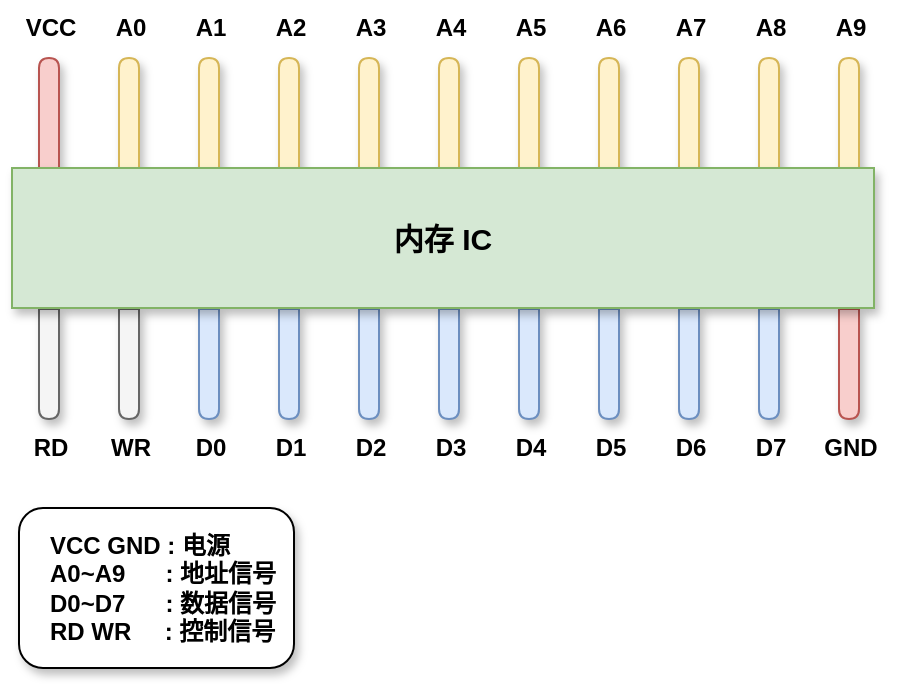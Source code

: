 <mxfile version="14.1.5" type="device"><diagram id="8DEhN0fLM4nAGA-10eyG" name="第 1 页"><mxGraphModel dx="749" dy="666" grid="1" gridSize="10" guides="1" tooltips="1" connect="1" arrows="1" fold="1" page="1" pageScale="1" pageWidth="827" pageHeight="1169" math="0" shadow="0"><root><mxCell id="0"/><mxCell id="1" parent="0"/><mxCell id="I1AymRNiyK1BnR4SQcGp-3" value="" style="shape=delay;whiteSpace=wrap;html=1;fontSize=15;rotation=-90;fillColor=#f8cecc;strokeColor=#b85450;shadow=1;" vertex="1" parent="1"><mxGeometry x="190" y="237.5" width="55" height="10" as="geometry"/></mxCell><mxCell id="I1AymRNiyK1BnR4SQcGp-4" value="" style="shape=delay;whiteSpace=wrap;html=1;fontSize=15;rotation=-90;fillColor=#fff2cc;strokeColor=#d6b656;shadow=1;" vertex="1" parent="1"><mxGeometry x="230" y="237.5" width="55" height="10" as="geometry"/></mxCell><mxCell id="I1AymRNiyK1BnR4SQcGp-6" value="" style="shape=delay;whiteSpace=wrap;html=1;fontSize=15;rotation=-90;fillColor=#fff2cc;strokeColor=#d6b656;shadow=1;" vertex="1" parent="1"><mxGeometry x="270" y="237.5" width="55" height="10" as="geometry"/></mxCell><mxCell id="I1AymRNiyK1BnR4SQcGp-7" value="" style="shape=delay;whiteSpace=wrap;html=1;fontSize=15;rotation=-90;fillColor=#fff2cc;strokeColor=#d6b656;shadow=1;" vertex="1" parent="1"><mxGeometry x="310" y="237.5" width="55" height="10" as="geometry"/></mxCell><mxCell id="I1AymRNiyK1BnR4SQcGp-9" value="" style="shape=delay;whiteSpace=wrap;html=1;fontSize=15;rotation=-90;fillColor=#fff2cc;strokeColor=#d6b656;shadow=1;" vertex="1" parent="1"><mxGeometry x="350" y="237.5" width="55" height="10" as="geometry"/></mxCell><mxCell id="I1AymRNiyK1BnR4SQcGp-10" value="" style="shape=delay;whiteSpace=wrap;html=1;fontSize=15;rotation=-90;fillColor=#fff2cc;strokeColor=#d6b656;shadow=1;" vertex="1" parent="1"><mxGeometry x="390" y="237.5" width="55" height="10" as="geometry"/></mxCell><mxCell id="I1AymRNiyK1BnR4SQcGp-11" value="" style="shape=delay;whiteSpace=wrap;html=1;fontSize=15;rotation=-90;fillColor=#fff2cc;strokeColor=#d6b656;shadow=1;" vertex="1" parent="1"><mxGeometry x="430" y="237.5" width="55" height="10" as="geometry"/></mxCell><mxCell id="I1AymRNiyK1BnR4SQcGp-12" value="" style="shape=delay;whiteSpace=wrap;html=1;fontSize=15;rotation=-90;fillColor=#fff2cc;strokeColor=#d6b656;shadow=1;" vertex="1" parent="1"><mxGeometry x="470" y="237.5" width="55" height="10" as="geometry"/></mxCell><mxCell id="I1AymRNiyK1BnR4SQcGp-13" value="" style="shape=delay;whiteSpace=wrap;html=1;fontSize=15;rotation=-90;fillColor=#fff2cc;strokeColor=#d6b656;shadow=1;" vertex="1" parent="1"><mxGeometry x="510" y="237.5" width="55" height="10" as="geometry"/></mxCell><mxCell id="I1AymRNiyK1BnR4SQcGp-14" value="" style="shape=delay;whiteSpace=wrap;html=1;fontSize=15;rotation=-90;fillColor=#fff2cc;strokeColor=#d6b656;shadow=1;" vertex="1" parent="1"><mxGeometry x="550" y="237.5" width="55" height="10" as="geometry"/></mxCell><mxCell id="I1AymRNiyK1BnR4SQcGp-15" value="" style="shape=delay;whiteSpace=wrap;html=1;fontSize=15;rotation=-90;direction=west;shadow=1;fillColor=#f5f5f5;strokeColor=#666666;fontColor=#333333;" vertex="1" parent="1"><mxGeometry x="190" y="363" width="55" height="10" as="geometry"/></mxCell><mxCell id="I1AymRNiyK1BnR4SQcGp-16" value="" style="shape=delay;whiteSpace=wrap;html=1;fontSize=15;rotation=-90;direction=west;shadow=1;fillColor=#f5f5f5;strokeColor=#666666;fontColor=#333333;" vertex="1" parent="1"><mxGeometry x="230" y="363" width="55" height="10" as="geometry"/></mxCell><mxCell id="I1AymRNiyK1BnR4SQcGp-17" value="" style="shape=delay;whiteSpace=wrap;html=1;fontSize=15;rotation=-90;direction=west;shadow=1;fillColor=#dae8fc;strokeColor=#6c8ebf;" vertex="1" parent="1"><mxGeometry x="270" y="363" width="55" height="10" as="geometry"/></mxCell><mxCell id="I1AymRNiyK1BnR4SQcGp-18" value="" style="shape=delay;whiteSpace=wrap;html=1;fontSize=15;rotation=-90;direction=west;shadow=1;fillColor=#dae8fc;strokeColor=#6c8ebf;" vertex="1" parent="1"><mxGeometry x="310" y="363" width="55" height="10" as="geometry"/></mxCell><mxCell id="I1AymRNiyK1BnR4SQcGp-19" value="" style="shape=delay;whiteSpace=wrap;html=1;fontSize=15;rotation=-90;direction=west;shadow=1;fillColor=#dae8fc;strokeColor=#6c8ebf;" vertex="1" parent="1"><mxGeometry x="350" y="363" width="55" height="10" as="geometry"/></mxCell><mxCell id="I1AymRNiyK1BnR4SQcGp-20" value="" style="shape=delay;whiteSpace=wrap;html=1;fontSize=15;rotation=-90;direction=west;shadow=1;fillColor=#dae8fc;strokeColor=#6c8ebf;" vertex="1" parent="1"><mxGeometry x="390" y="363" width="55" height="10" as="geometry"/></mxCell><mxCell id="I1AymRNiyK1BnR4SQcGp-21" value="" style="shape=delay;whiteSpace=wrap;html=1;fontSize=15;rotation=-90;direction=west;shadow=1;fillColor=#dae8fc;strokeColor=#6c8ebf;" vertex="1" parent="1"><mxGeometry x="430" y="363" width="55" height="10" as="geometry"/></mxCell><mxCell id="I1AymRNiyK1BnR4SQcGp-22" value="" style="shape=delay;whiteSpace=wrap;html=1;fontSize=15;rotation=-90;direction=west;shadow=1;fillColor=#dae8fc;strokeColor=#6c8ebf;" vertex="1" parent="1"><mxGeometry x="470" y="363" width="55" height="10" as="geometry"/></mxCell><mxCell id="I1AymRNiyK1BnR4SQcGp-23" value="" style="shape=delay;whiteSpace=wrap;html=1;fontSize=15;rotation=-90;direction=west;shadow=1;fillColor=#dae8fc;strokeColor=#6c8ebf;" vertex="1" parent="1"><mxGeometry x="510" y="363" width="55" height="10" as="geometry"/></mxCell><mxCell id="I1AymRNiyK1BnR4SQcGp-24" value="" style="shape=delay;whiteSpace=wrap;html=1;fontSize=15;rotation=-90;direction=west;shadow=1;fillColor=#dae8fc;strokeColor=#6c8ebf;" vertex="1" parent="1"><mxGeometry x="550" y="363" width="55" height="10" as="geometry"/></mxCell><mxCell id="I1AymRNiyK1BnR4SQcGp-25" value="VCC" style="text;html=1;align=center;verticalAlign=middle;resizable=0;points=[];autosize=1;fontSize=12;fontStyle=1;shadow=1;" vertex="1" parent="1"><mxGeometry x="197.5" y="190" width="40" height="20" as="geometry"/></mxCell><mxCell id="I1AymRNiyK1BnR4SQcGp-26" value="A0" style="text;html=1;align=center;verticalAlign=middle;resizable=0;points=[];autosize=1;fontSize=12;fontStyle=1;shadow=1;" vertex="1" parent="1"><mxGeometry x="242.5" y="190" width="30" height="20" as="geometry"/></mxCell><mxCell id="I1AymRNiyK1BnR4SQcGp-27" value="A1" style="text;html=1;align=center;verticalAlign=middle;resizable=0;points=[];autosize=1;fontSize=12;fontStyle=1;shadow=1;" vertex="1" parent="1"><mxGeometry x="282.5" y="190" width="30" height="20" as="geometry"/></mxCell><mxCell id="I1AymRNiyK1BnR4SQcGp-28" value="A2" style="text;html=1;align=center;verticalAlign=middle;resizable=0;points=[];autosize=1;fontSize=12;fontStyle=1;shadow=1;" vertex="1" parent="1"><mxGeometry x="322.5" y="190" width="30" height="20" as="geometry"/></mxCell><mxCell id="I1AymRNiyK1BnR4SQcGp-29" value="A3" style="text;html=1;align=center;verticalAlign=middle;resizable=0;points=[];autosize=1;fontSize=12;fontStyle=1;shadow=1;" vertex="1" parent="1"><mxGeometry x="362.5" y="190" width="30" height="20" as="geometry"/></mxCell><mxCell id="I1AymRNiyK1BnR4SQcGp-30" value="A4" style="text;html=1;align=center;verticalAlign=middle;resizable=0;points=[];autosize=1;fontSize=12;fontStyle=1;shadow=1;" vertex="1" parent="1"><mxGeometry x="402.5" y="190" width="30" height="20" as="geometry"/></mxCell><mxCell id="I1AymRNiyK1BnR4SQcGp-31" value="A5" style="text;html=1;align=center;verticalAlign=middle;resizable=0;points=[];autosize=1;fontSize=12;fontStyle=1;shadow=1;" vertex="1" parent="1"><mxGeometry x="442.5" y="190" width="30" height="20" as="geometry"/></mxCell><mxCell id="I1AymRNiyK1BnR4SQcGp-32" value="A6" style="text;html=1;align=center;verticalAlign=middle;resizable=0;points=[];autosize=1;fontSize=12;fontStyle=1;shadow=1;" vertex="1" parent="1"><mxGeometry x="482.5" y="190" width="30" height="20" as="geometry"/></mxCell><mxCell id="I1AymRNiyK1BnR4SQcGp-33" value="A7" style="text;html=1;align=center;verticalAlign=middle;resizable=0;points=[];autosize=1;fontSize=12;fontStyle=1;shadow=1;" vertex="1" parent="1"><mxGeometry x="522.5" y="190" width="30" height="20" as="geometry"/></mxCell><mxCell id="I1AymRNiyK1BnR4SQcGp-34" value="A8" style="text;html=1;align=center;verticalAlign=middle;resizable=0;points=[];autosize=1;fontSize=12;fontStyle=1;shadow=1;" vertex="1" parent="1"><mxGeometry x="562.5" y="190" width="30" height="20" as="geometry"/></mxCell><mxCell id="I1AymRNiyK1BnR4SQcGp-35" value="" style="shape=delay;whiteSpace=wrap;html=1;fontSize=15;rotation=-90;fillColor=#fff2cc;strokeColor=#d6b656;shadow=1;" vertex="1" parent="1"><mxGeometry x="590" y="237.5" width="55" height="10" as="geometry"/></mxCell><mxCell id="I1AymRNiyK1BnR4SQcGp-36" value="A9" style="text;html=1;align=center;verticalAlign=middle;resizable=0;points=[];autosize=1;fontSize=12;fontStyle=1;shadow=1;" vertex="1" parent="1"><mxGeometry x="602.5" y="190" width="30" height="20" as="geometry"/></mxCell><mxCell id="I1AymRNiyK1BnR4SQcGp-37" value="" style="shape=delay;whiteSpace=wrap;html=1;fontSize=15;rotation=-90;direction=west;shadow=1;fillColor=#f8cecc;strokeColor=#b85450;" vertex="1" parent="1"><mxGeometry x="590" y="363" width="55" height="10" as="geometry"/></mxCell><mxCell id="I1AymRNiyK1BnR4SQcGp-1" value="内存 IC" style="rounded=0;whiteSpace=wrap;html=1;fillColor=#d5e8d4;strokeColor=#82b366;fontStyle=1;fontSize=15;shadow=1;" vertex="1" parent="1"><mxGeometry x="199" y="270" width="431" height="70" as="geometry"/></mxCell><mxCell id="I1AymRNiyK1BnR4SQcGp-40" value="GND" style="text;html=1;align=center;verticalAlign=middle;resizable=0;points=[];autosize=1;fontSize=12;fontStyle=1;shadow=1;" vertex="1" parent="1"><mxGeometry x="597.5" y="400" width="40" height="20" as="geometry"/></mxCell><mxCell id="I1AymRNiyK1BnR4SQcGp-41" value="D0" style="text;html=1;align=center;verticalAlign=middle;resizable=0;points=[];autosize=1;fontSize=12;fontStyle=1;shadow=1;" vertex="1" parent="1"><mxGeometry x="282.5" y="400" width="30" height="20" as="geometry"/></mxCell><mxCell id="I1AymRNiyK1BnR4SQcGp-42" value="D1" style="text;html=1;align=center;verticalAlign=middle;resizable=0;points=[];autosize=1;fontSize=12;fontStyle=1;shadow=1;" vertex="1" parent="1"><mxGeometry x="322.5" y="400" width="30" height="20" as="geometry"/></mxCell><mxCell id="I1AymRNiyK1BnR4SQcGp-43" value="D2" style="text;html=1;align=center;verticalAlign=middle;resizable=0;points=[];autosize=1;fontSize=12;fontStyle=1;shadow=1;" vertex="1" parent="1"><mxGeometry x="362.5" y="400" width="30" height="20" as="geometry"/></mxCell><mxCell id="I1AymRNiyK1BnR4SQcGp-44" value="D3" style="text;html=1;align=center;verticalAlign=middle;resizable=0;points=[];autosize=1;fontSize=12;fontStyle=1;shadow=1;" vertex="1" parent="1"><mxGeometry x="402.5" y="400" width="30" height="20" as="geometry"/></mxCell><mxCell id="I1AymRNiyK1BnR4SQcGp-45" value="D4" style="text;html=1;align=center;verticalAlign=middle;resizable=0;points=[];autosize=1;fontSize=12;fontStyle=1;shadow=1;" vertex="1" parent="1"><mxGeometry x="442.5" y="400" width="30" height="20" as="geometry"/></mxCell><mxCell id="I1AymRNiyK1BnR4SQcGp-46" value="D5" style="text;html=1;align=center;verticalAlign=middle;resizable=0;points=[];autosize=1;fontSize=12;fontStyle=1;shadow=1;" vertex="1" parent="1"><mxGeometry x="482.5" y="400" width="30" height="20" as="geometry"/></mxCell><mxCell id="I1AymRNiyK1BnR4SQcGp-47" value="D6" style="text;html=1;align=center;verticalAlign=middle;resizable=0;points=[];autosize=1;fontSize=12;fontStyle=1;shadow=1;" vertex="1" parent="1"><mxGeometry x="522.5" y="400" width="30" height="20" as="geometry"/></mxCell><mxCell id="I1AymRNiyK1BnR4SQcGp-48" value="D7" style="text;html=1;align=center;verticalAlign=middle;resizable=0;points=[];autosize=1;fontSize=12;fontStyle=1;shadow=1;" vertex="1" parent="1"><mxGeometry x="562.5" y="400" width="30" height="20" as="geometry"/></mxCell><mxCell id="I1AymRNiyK1BnR4SQcGp-49" value="WR" style="text;html=1;align=center;verticalAlign=middle;resizable=0;points=[];autosize=1;fontSize=12;fontStyle=1;shadow=1;" vertex="1" parent="1"><mxGeometry x="237.5" y="400" width="40" height="20" as="geometry"/></mxCell><mxCell id="I1AymRNiyK1BnR4SQcGp-50" value="RD" style="text;html=1;align=center;verticalAlign=middle;resizable=0;points=[];autosize=1;fontSize=12;fontStyle=1;shadow=1;" vertex="1" parent="1"><mxGeometry x="202.5" y="400" width="30" height="20" as="geometry"/></mxCell><mxCell id="I1AymRNiyK1BnR4SQcGp-51" value="" style="rounded=1;whiteSpace=wrap;html=1;shadow=1;fontSize=12;" vertex="1" parent="1"><mxGeometry x="202.5" y="440" width="137.5" height="80" as="geometry"/></mxCell><mxCell id="I1AymRNiyK1BnR4SQcGp-52" value="&lt;b&gt;VCC GND : 电源&lt;br&gt;A0~A9&amp;nbsp; &amp;nbsp; &amp;nbsp; : 地址信号&lt;br&gt;D0~D7&amp;nbsp; &amp;nbsp; &amp;nbsp; : 数据信号&lt;br&gt;RD WR&amp;nbsp; &amp;nbsp; &amp;nbsp;: 控制信号&lt;/b&gt;" style="text;html=1;align=left;verticalAlign=middle;resizable=0;points=[];autosize=1;fontSize=12;" vertex="1" parent="1"><mxGeometry x="216.25" y="450" width="130" height="60" as="geometry"/></mxCell></root></mxGraphModel></diagram></mxfile>